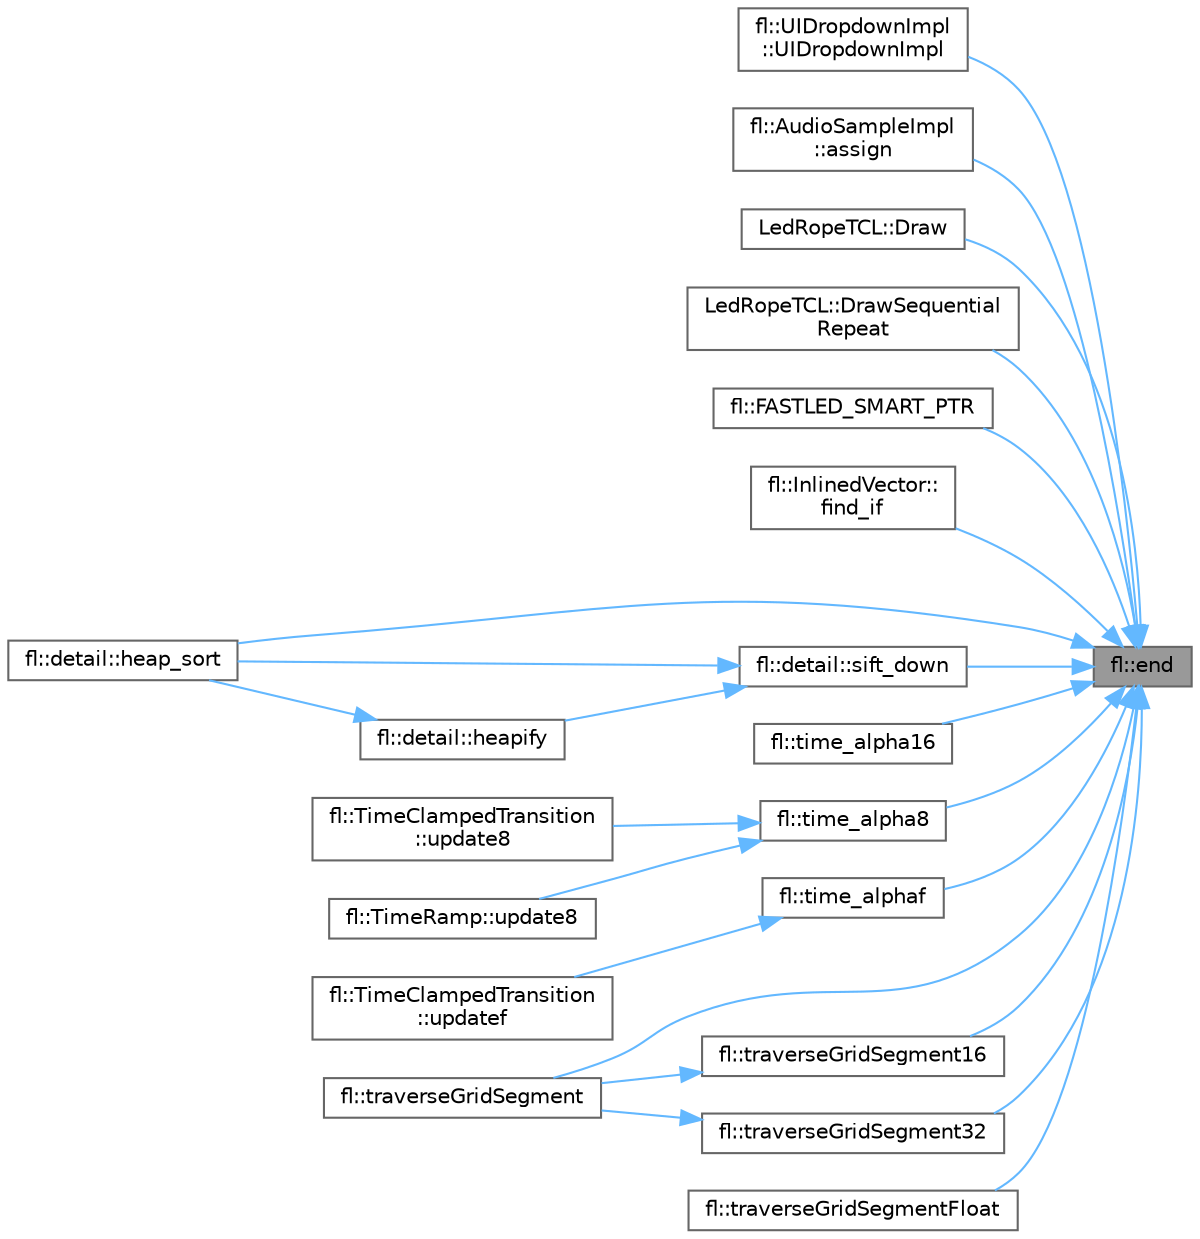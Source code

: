 digraph "fl::end"
{
 // INTERACTIVE_SVG=YES
 // LATEX_PDF_SIZE
  bgcolor="transparent";
  edge [fontname=Helvetica,fontsize=10,labelfontname=Helvetica,labelfontsize=10];
  node [fontname=Helvetica,fontsize=10,shape=box,height=0.2,width=0.4];
  rankdir="RL";
  Node1 [id="Node000001",label="fl::end",height=0.2,width=0.4,color="gray40", fillcolor="grey60", style="filled", fontcolor="black",tooltip=" "];
  Node1 -> Node2 [id="edge1_Node000001_Node000002",dir="back",color="steelblue1",style="solid",tooltip=" "];
  Node2 [id="Node000002",label="fl::UIDropdownImpl\l::UIDropdownImpl",height=0.2,width=0.4,color="grey40", fillcolor="white", style="filled",URL="$da/d56/classfl_1_1_u_i_dropdown_impl_ab93541fc23ea3ed022131ff83b809436.html#ab93541fc23ea3ed022131ff83b809436",tooltip=" "];
  Node1 -> Node3 [id="edge2_Node000001_Node000003",dir="back",color="steelblue1",style="solid",tooltip=" "];
  Node3 [id="Node000003",label="fl::AudioSampleImpl\l::assign",height=0.2,width=0.4,color="grey40", fillcolor="white", style="filled",URL="$da/d39/classfl_1_1_audio_sample_impl_aeb218e025a921782e078a44dddad6288.html#aeb218e025a921782e078a44dddad6288",tooltip=" "];
  Node1 -> Node4 [id="edge3_Node000001_Node000004",dir="back",color="steelblue1",style="solid",tooltip=" "];
  Node4 [id="Node000004",label="LedRopeTCL::Draw",height=0.2,width=0.4,color="grey40", fillcolor="white", style="filled",URL="$d4/df6/class_led_rope_t_c_l_a842cac2350fad4c68d21d232f6a8a4c0.html#a842cac2350fad4c68d21d232f6a8a4c0",tooltip=" "];
  Node1 -> Node5 [id="edge4_Node000001_Node000005",dir="back",color="steelblue1",style="solid",tooltip=" "];
  Node5 [id="Node000005",label="LedRopeTCL::DrawSequential\lRepeat",height=0.2,width=0.4,color="grey40", fillcolor="white", style="filled",URL="$d4/df6/class_led_rope_t_c_l_a90f6e3d74b585d37be799107d77421c8.html#a90f6e3d74b585d37be799107d77421c8",tooltip=" "];
  Node1 -> Node6 [id="edge5_Node000001_Node000006",dir="back",color="steelblue1",style="solid",tooltip=" "];
  Node6 [id="Node000006",label="fl::FASTLED_SMART_PTR",height=0.2,width=0.4,color="grey40", fillcolor="white", style="filled",URL="$d4/d36/namespacefl_a29ae9bad91ab6b7de10679e9325e90f6.html#a29ae9bad91ab6b7de10679e9325e90f6",tooltip=" "];
  Node1 -> Node7 [id="edge6_Node000001_Node000007",dir="back",color="steelblue1",style="solid",tooltip=" "];
  Node7 [id="Node000007",label="fl::InlinedVector::\lfind_if",height=0.2,width=0.4,color="grey40", fillcolor="white", style="filled",URL="$da/d18/classfl_1_1_inlined_vector_a2c53eae5f908b921a55428b9212516bc.html#a2c53eae5f908b921a55428b9212516bc",tooltip=" "];
  Node1 -> Node8 [id="edge7_Node000001_Node000008",dir="back",color="steelblue1",style="solid",tooltip=" "];
  Node8 [id="Node000008",label="fl::detail::heap_sort",height=0.2,width=0.4,color="grey40", fillcolor="white", style="filled",URL="$df/d9e/namespacefl_1_1detail_a65d8f9d537301da150462a7e57119753.html#a65d8f9d537301da150462a7e57119753",tooltip=" "];
  Node1 -> Node9 [id="edge8_Node000001_Node000009",dir="back",color="steelblue1",style="solid",tooltip=" "];
  Node9 [id="Node000009",label="fl::detail::sift_down",height=0.2,width=0.4,color="grey40", fillcolor="white", style="filled",URL="$df/d9e/namespacefl_1_1detail_a598bae4f63ec4ee6b44179ca9a27ba13.html#a598bae4f63ec4ee6b44179ca9a27ba13",tooltip=" "];
  Node9 -> Node8 [id="edge9_Node000009_Node000008",dir="back",color="steelblue1",style="solid",tooltip=" "];
  Node9 -> Node10 [id="edge10_Node000009_Node000010",dir="back",color="steelblue1",style="solid",tooltip=" "];
  Node10 [id="Node000010",label="fl::detail::heapify",height=0.2,width=0.4,color="grey40", fillcolor="white", style="filled",URL="$df/d9e/namespacefl_1_1detail_a82da88f317b2e5ccf9f9a1a2bae77352.html#a82da88f317b2e5ccf9f9a1a2bae77352",tooltip=" "];
  Node10 -> Node8 [id="edge11_Node000010_Node000008",dir="back",color="steelblue1",style="solid",tooltip=" "];
  Node1 -> Node11 [id="edge12_Node000001_Node000011",dir="back",color="steelblue1",style="solid",tooltip=" "];
  Node11 [id="Node000011",label="fl::time_alpha16",height=0.2,width=0.4,color="grey40", fillcolor="white", style="filled",URL="$d4/d36/namespacefl_a30ffef286f7af85cf7ccca7d3bf8f5d8.html#a30ffef286f7af85cf7ccca7d3bf8f5d8",tooltip=" "];
  Node1 -> Node12 [id="edge13_Node000001_Node000012",dir="back",color="steelblue1",style="solid",tooltip=" "];
  Node12 [id="Node000012",label="fl::time_alpha8",height=0.2,width=0.4,color="grey40", fillcolor="white", style="filled",URL="$d4/d36/namespacefl_ac112e4a6b110c36f3ea7b9144269bbff.html#ac112e4a6b110c36f3ea7b9144269bbff",tooltip=" "];
  Node12 -> Node13 [id="edge14_Node000012_Node000013",dir="back",color="steelblue1",style="solid",tooltip=" "];
  Node13 [id="Node000013",label="fl::TimeClampedTransition\l::update8",height=0.2,width=0.4,color="grey40", fillcolor="white", style="filled",URL="$d8/d62/classfl_1_1_time_clamped_transition_a08a35e0e5d53cf2102d244d8ff93ad4c.html#a08a35e0e5d53cf2102d244d8ff93ad4c",tooltip=" "];
  Node12 -> Node14 [id="edge15_Node000012_Node000014",dir="back",color="steelblue1",style="solid",tooltip=" "];
  Node14 [id="Node000014",label="fl::TimeRamp::update8",height=0.2,width=0.4,color="grey40", fillcolor="white", style="filled",URL="$d0/d9d/classfl_1_1_time_ramp_aa060cb7edcafe345e03bfac190e98fe4.html#aa060cb7edcafe345e03bfac190e98fe4",tooltip="Compute current 0–255 output based on how much time has elapsed since trigger()."];
  Node1 -> Node15 [id="edge16_Node000001_Node000015",dir="back",color="steelblue1",style="solid",tooltip=" "];
  Node15 [id="Node000015",label="fl::time_alphaf",height=0.2,width=0.4,color="grey40", fillcolor="white", style="filled",URL="$d4/d36/namespacefl_a8287b5572a9f4e18959e3ba2465c3a69.html#a8287b5572a9f4e18959e3ba2465c3a69",tooltip=" "];
  Node15 -> Node16 [id="edge17_Node000015_Node000016",dir="back",color="steelblue1",style="solid",tooltip=" "];
  Node16 [id="Node000016",label="fl::TimeClampedTransition\l::updatef",height=0.2,width=0.4,color="grey40", fillcolor="white", style="filled",URL="$d8/d62/classfl_1_1_time_clamped_transition_ab588489064f1e95238f5414268909602.html#ab588489064f1e95238f5414268909602",tooltip=" "];
  Node1 -> Node17 [id="edge18_Node000001_Node000017",dir="back",color="steelblue1",style="solid",tooltip=" "];
  Node17 [id="Node000017",label="fl::traverseGridSegment",height=0.2,width=0.4,color="grey40", fillcolor="white", style="filled",URL="$d4/d36/namespacefl_a976c550d29f5d8ac9137288b1e946028.html#a976c550d29f5d8ac9137288b1e946028",tooltip="Traverse a grid segment by selecting the cells that are crossed."];
  Node1 -> Node18 [id="edge19_Node000001_Node000018",dir="back",color="steelblue1",style="solid",tooltip=" "];
  Node18 [id="Node000018",label="fl::traverseGridSegment16",height=0.2,width=0.4,color="grey40", fillcolor="white", style="filled",URL="$d4/d36/namespacefl_a7206bc1b415f44667b2bb541529e4324.html#a7206bc1b415f44667b2bb541529e4324",tooltip="Traverse a grid segment using fixed-point 8.8 arithmetic."];
  Node18 -> Node17 [id="edge20_Node000018_Node000017",dir="back",color="steelblue1",style="solid",tooltip=" "];
  Node1 -> Node19 [id="edge21_Node000001_Node000019",dir="back",color="steelblue1",style="solid",tooltip=" "];
  Node19 [id="Node000019",label="fl::traverseGridSegment32",height=0.2,width=0.4,color="grey40", fillcolor="white", style="filled",URL="$d4/d36/namespacefl_aa28553af69ffe6e3a60cde7f9fc02b4d.html#aa28553af69ffe6e3a60cde7f9fc02b4d",tooltip=" "];
  Node19 -> Node17 [id="edge22_Node000019_Node000017",dir="back",color="steelblue1",style="solid",tooltip=" "];
  Node1 -> Node20 [id="edge23_Node000001_Node000020",dir="back",color="steelblue1",style="solid",tooltip=" "];
  Node20 [id="Node000020",label="fl::traverseGridSegmentFloat",height=0.2,width=0.4,color="grey40", fillcolor="white", style="filled",URL="$d4/d36/namespacefl_a0585edea80d3b23fb7fcd54b95a09bbc.html#a0585edea80d3b23fb7fcd54b95a09bbc",tooltip="Traverse a grid segment using floating point arithmetic."];
}
